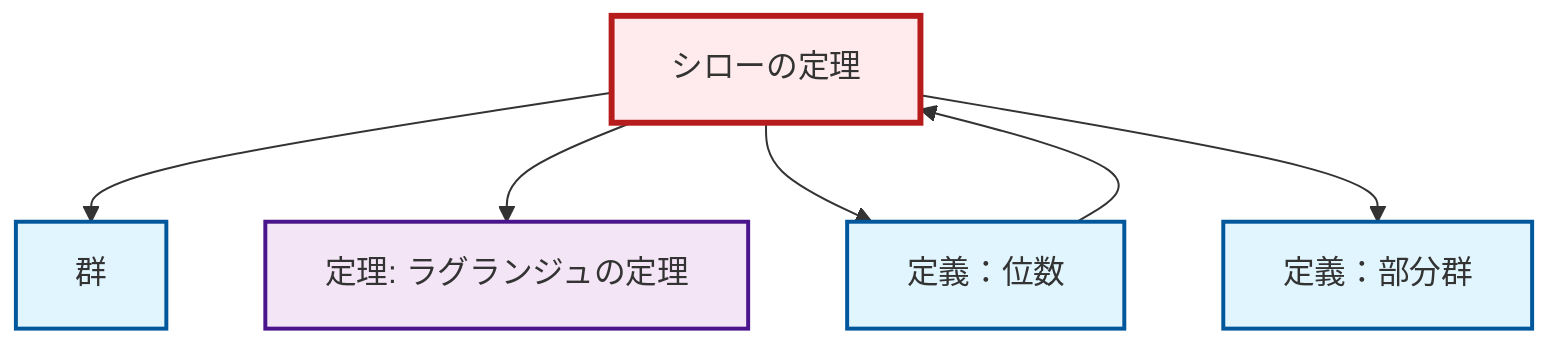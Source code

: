 graph TD
    classDef definition fill:#e1f5fe,stroke:#01579b,stroke-width:2px
    classDef theorem fill:#f3e5f5,stroke:#4a148c,stroke-width:2px
    classDef axiom fill:#fff3e0,stroke:#e65100,stroke-width:2px
    classDef example fill:#e8f5e9,stroke:#1b5e20,stroke-width:2px
    classDef current fill:#ffebee,stroke:#b71c1c,stroke-width:3px
    def-subgroup["定義：部分群"]:::definition
    def-group["群"]:::definition
    thm-sylow["シローの定理"]:::theorem
    def-order["定義：位数"]:::definition
    thm-lagrange["定理: ラグランジュの定理"]:::theorem
    def-order --> thm-sylow
    thm-sylow --> def-group
    thm-sylow --> thm-lagrange
    thm-sylow --> def-order
    thm-sylow --> def-subgroup
    class thm-sylow current